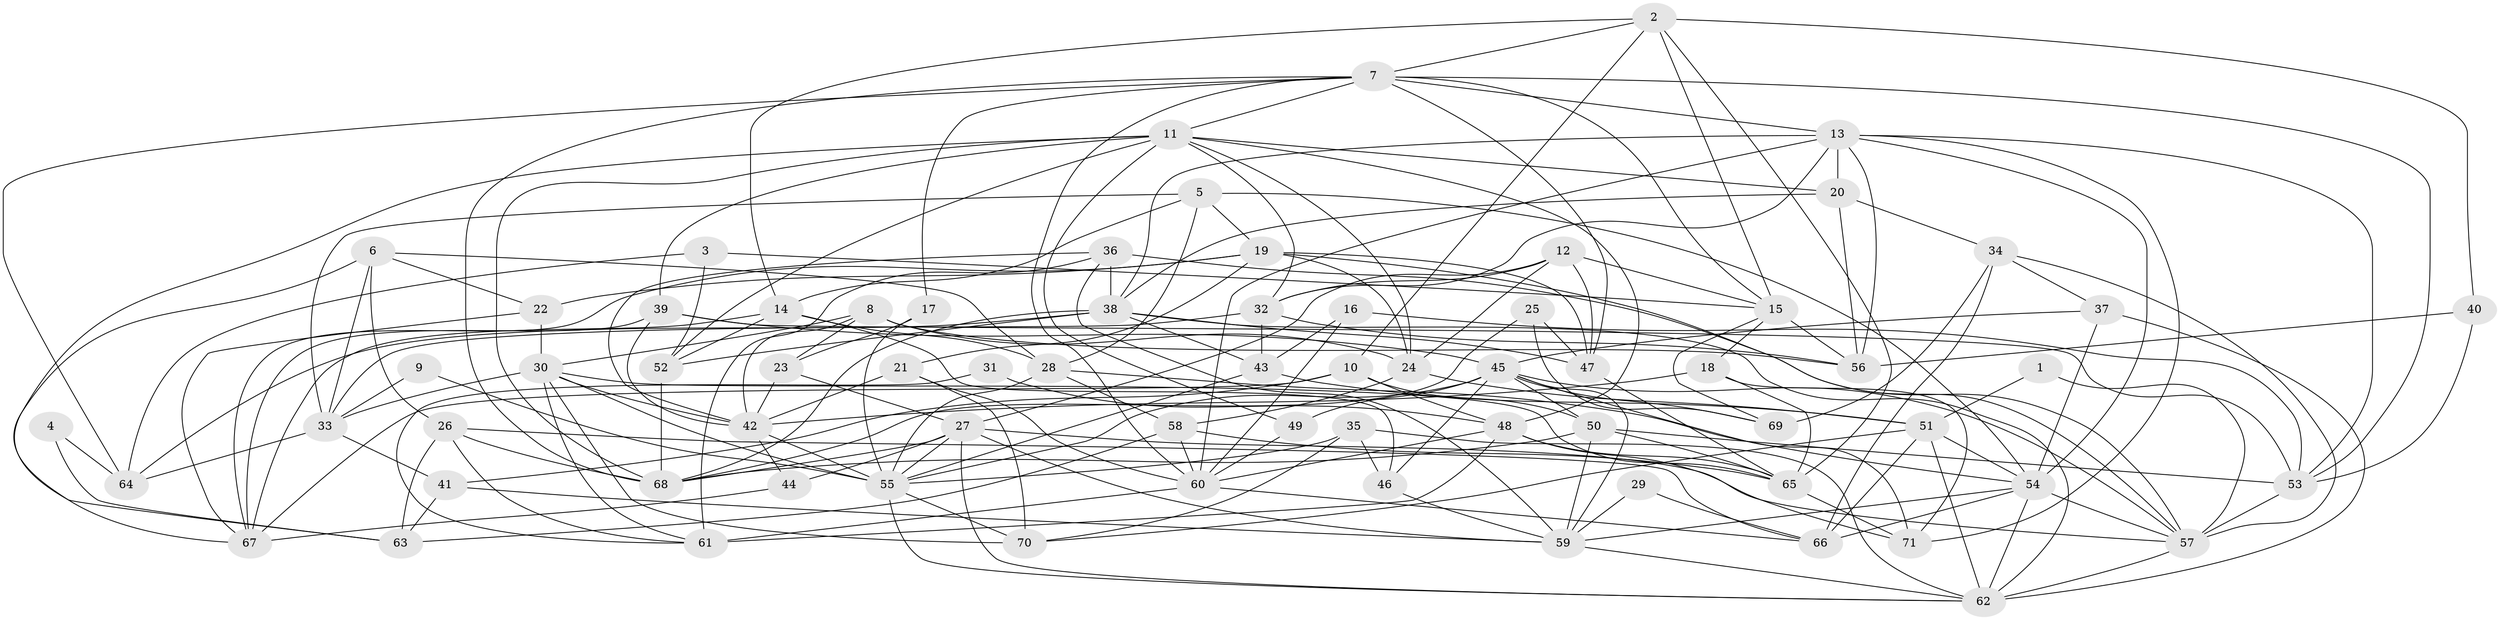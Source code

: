 // original degree distribution, {3: 0.2887323943661972, 2: 0.09859154929577464, 5: 0.19014084507042253, 4: 0.3028169014084507, 6: 0.07042253521126761, 7: 0.04225352112676056, 8: 0.007042253521126761}
// Generated by graph-tools (version 1.1) at 2025/26/03/09/25 03:26:20]
// undirected, 71 vertices, 203 edges
graph export_dot {
graph [start="1"]
  node [color=gray90,style=filled];
  1;
  2;
  3;
  4;
  5;
  6;
  7;
  8;
  9;
  10;
  11;
  12;
  13;
  14;
  15;
  16;
  17;
  18;
  19;
  20;
  21;
  22;
  23;
  24;
  25;
  26;
  27;
  28;
  29;
  30;
  31;
  32;
  33;
  34;
  35;
  36;
  37;
  38;
  39;
  40;
  41;
  42;
  43;
  44;
  45;
  46;
  47;
  48;
  49;
  50;
  51;
  52;
  53;
  54;
  55;
  56;
  57;
  58;
  59;
  60;
  61;
  62;
  63;
  64;
  65;
  66;
  67;
  68;
  69;
  70;
  71;
  1 -- 51 [weight=1.0];
  1 -- 57 [weight=1.0];
  2 -- 7 [weight=1.0];
  2 -- 10 [weight=1.0];
  2 -- 14 [weight=1.0];
  2 -- 15 [weight=1.0];
  2 -- 40 [weight=1.0];
  2 -- 65 [weight=1.0];
  3 -- 15 [weight=1.0];
  3 -- 52 [weight=1.0];
  3 -- 64 [weight=1.0];
  4 -- 63 [weight=1.0];
  4 -- 64 [weight=1.0];
  5 -- 14 [weight=1.0];
  5 -- 19 [weight=1.0];
  5 -- 28 [weight=1.0];
  5 -- 33 [weight=1.0];
  5 -- 54 [weight=1.0];
  6 -- 22 [weight=1.0];
  6 -- 26 [weight=1.0];
  6 -- 28 [weight=1.0];
  6 -- 33 [weight=1.0];
  6 -- 67 [weight=1.0];
  7 -- 11 [weight=1.0];
  7 -- 13 [weight=1.0];
  7 -- 15 [weight=1.0];
  7 -- 17 [weight=1.0];
  7 -- 47 [weight=1.0];
  7 -- 53 [weight=1.0];
  7 -- 60 [weight=1.0];
  7 -- 64 [weight=1.0];
  7 -- 68 [weight=1.0];
  8 -- 23 [weight=1.0];
  8 -- 24 [weight=1.0];
  8 -- 30 [weight=1.0];
  8 -- 42 [weight=1.0];
  8 -- 56 [weight=1.0];
  9 -- 33 [weight=1.0];
  9 -- 55 [weight=1.0];
  10 -- 41 [weight=1.0];
  10 -- 48 [weight=1.0];
  10 -- 50 [weight=1.0];
  10 -- 67 [weight=1.0];
  11 -- 20 [weight=1.0];
  11 -- 24 [weight=1.0];
  11 -- 32 [weight=1.0];
  11 -- 39 [weight=1.0];
  11 -- 48 [weight=1.0];
  11 -- 49 [weight=1.0];
  11 -- 52 [weight=1.0];
  11 -- 63 [weight=1.0];
  11 -- 68 [weight=1.0];
  12 -- 15 [weight=1.0];
  12 -- 24 [weight=1.0];
  12 -- 27 [weight=1.0];
  12 -- 32 [weight=1.0];
  12 -- 47 [weight=1.0];
  13 -- 20 [weight=1.0];
  13 -- 32 [weight=1.0];
  13 -- 38 [weight=1.0];
  13 -- 53 [weight=1.0];
  13 -- 54 [weight=1.0];
  13 -- 56 [weight=1.0];
  13 -- 60 [weight=1.0];
  13 -- 71 [weight=1.0];
  14 -- 28 [weight=1.0];
  14 -- 46 [weight=1.0];
  14 -- 52 [weight=1.0];
  14 -- 67 [weight=1.0];
  15 -- 18 [weight=1.0];
  15 -- 56 [weight=1.0];
  15 -- 69 [weight=1.0];
  16 -- 43 [weight=1.0];
  16 -- 53 [weight=1.0];
  16 -- 60 [weight=1.0];
  17 -- 23 [weight=1.0];
  17 -- 55 [weight=1.0];
  18 -- 42 [weight=1.0];
  18 -- 65 [weight=1.0];
  18 -- 71 [weight=1.0];
  19 -- 21 [weight=1.0];
  19 -- 22 [weight=1.0];
  19 -- 24 [weight=1.0];
  19 -- 47 [weight=1.0];
  19 -- 57 [weight=1.0];
  19 -- 67 [weight=1.0];
  20 -- 34 [weight=1.0];
  20 -- 38 [weight=1.0];
  20 -- 56 [weight=1.0];
  21 -- 42 [weight=1.0];
  21 -- 60 [weight=1.0];
  21 -- 70 [weight=1.0];
  22 -- 30 [weight=1.0];
  22 -- 67 [weight=1.0];
  23 -- 27 [weight=1.0];
  23 -- 42 [weight=1.0];
  24 -- 51 [weight=1.0];
  24 -- 58 [weight=1.0];
  25 -- 47 [weight=1.0];
  25 -- 68 [weight=1.0];
  25 -- 69 [weight=1.0];
  26 -- 61 [weight=1.0];
  26 -- 63 [weight=1.0];
  26 -- 66 [weight=1.0];
  26 -- 68 [weight=1.0];
  27 -- 44 [weight=2.0];
  27 -- 55 [weight=1.0];
  27 -- 57 [weight=1.0];
  27 -- 59 [weight=1.0];
  27 -- 62 [weight=1.0];
  27 -- 68 [weight=1.0];
  28 -- 54 [weight=1.0];
  28 -- 55 [weight=1.0];
  28 -- 58 [weight=1.0];
  29 -- 59 [weight=1.0];
  29 -- 66 [weight=1.0];
  30 -- 33 [weight=2.0];
  30 -- 42 [weight=1.0];
  30 -- 55 [weight=1.0];
  30 -- 61 [weight=1.0];
  30 -- 65 [weight=1.0];
  30 -- 70 [weight=1.0];
  31 -- 48 [weight=1.0];
  31 -- 61 [weight=1.0];
  32 -- 33 [weight=1.0];
  32 -- 43 [weight=1.0];
  32 -- 56 [weight=1.0];
  33 -- 41 [weight=1.0];
  33 -- 64 [weight=1.0];
  34 -- 37 [weight=1.0];
  34 -- 57 [weight=1.0];
  34 -- 66 [weight=2.0];
  34 -- 69 [weight=1.0];
  35 -- 46 [weight=1.0];
  35 -- 55 [weight=1.0];
  35 -- 62 [weight=1.0];
  35 -- 70 [weight=1.0];
  36 -- 38 [weight=2.0];
  36 -- 42 [weight=1.0];
  36 -- 57 [weight=1.0];
  36 -- 59 [weight=1.0];
  36 -- 61 [weight=1.0];
  37 -- 45 [weight=1.0];
  37 -- 54 [weight=1.0];
  37 -- 62 [weight=2.0];
  38 -- 43 [weight=1.0];
  38 -- 47 [weight=1.0];
  38 -- 52 [weight=1.0];
  38 -- 62 [weight=1.0];
  38 -- 64 [weight=1.0];
  38 -- 68 [weight=1.0];
  39 -- 42 [weight=1.0];
  39 -- 45 [weight=1.0];
  39 -- 53 [weight=1.0];
  39 -- 67 [weight=1.0];
  40 -- 53 [weight=1.0];
  40 -- 56 [weight=1.0];
  41 -- 59 [weight=1.0];
  41 -- 63 [weight=1.0];
  42 -- 44 [weight=1.0];
  42 -- 55 [weight=1.0];
  43 -- 51 [weight=1.0];
  43 -- 55 [weight=1.0];
  44 -- 67 [weight=1.0];
  45 -- 46 [weight=1.0];
  45 -- 49 [weight=1.0];
  45 -- 50 [weight=1.0];
  45 -- 55 [weight=1.0];
  45 -- 57 [weight=1.0];
  45 -- 59 [weight=1.0];
  45 -- 69 [weight=1.0];
  45 -- 71 [weight=1.0];
  46 -- 59 [weight=1.0];
  47 -- 65 [weight=1.0];
  48 -- 60 [weight=1.0];
  48 -- 61 [weight=1.0];
  48 -- 65 [weight=1.0];
  48 -- 71 [weight=1.0];
  49 -- 60 [weight=1.0];
  50 -- 53 [weight=2.0];
  50 -- 59 [weight=1.0];
  50 -- 65 [weight=1.0];
  50 -- 68 [weight=1.0];
  51 -- 54 [weight=1.0];
  51 -- 62 [weight=1.0];
  51 -- 66 [weight=1.0];
  51 -- 70 [weight=1.0];
  52 -- 68 [weight=1.0];
  53 -- 57 [weight=1.0];
  54 -- 57 [weight=1.0];
  54 -- 59 [weight=1.0];
  54 -- 62 [weight=1.0];
  54 -- 66 [weight=1.0];
  55 -- 62 [weight=1.0];
  55 -- 70 [weight=1.0];
  57 -- 62 [weight=1.0];
  58 -- 60 [weight=1.0];
  58 -- 63 [weight=1.0];
  58 -- 65 [weight=1.0];
  59 -- 62 [weight=1.0];
  60 -- 61 [weight=2.0];
  60 -- 66 [weight=1.0];
  65 -- 71 [weight=1.0];
}
